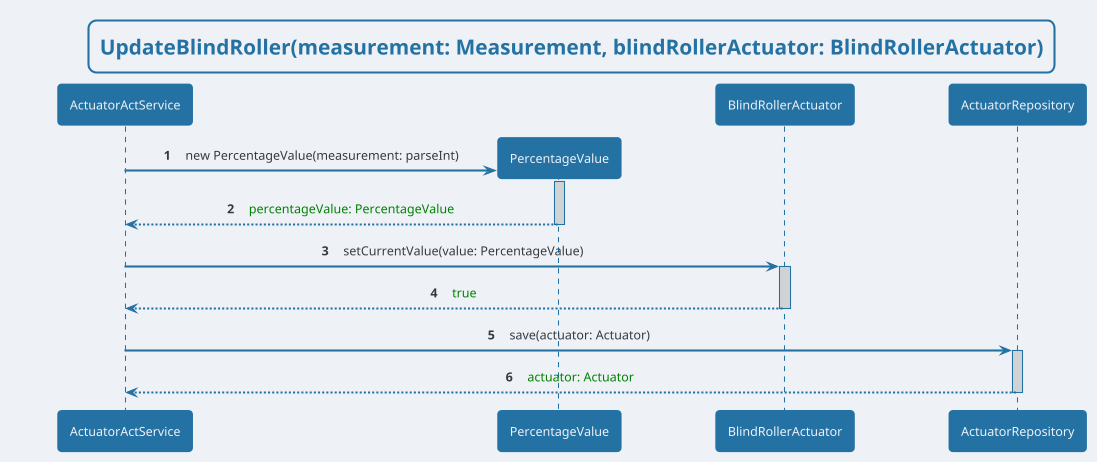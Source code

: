 @startuml
'https://plantuml.com/sequence-diagram
!theme cerulean-outline

skinparam backgroundColor #EEF2F7
skinparam titleBorderRoundCorner 15
skinparam titleBorderThickness 2
skinparam titleBorderColor #2471A3
skinparam titleFontColor #2471A3
skinparam sequenceArrowThickness 2
skinparam defaultTextAlignment center
skinparam sequenceParticipantBorderThickness 2
skinparam sequenceParticipantFontColor #EEF2F7
skinparam sequenceLifeLineBorderColor #2471A3
skinparam sequenceLifeLineBorderThickness 1.5
skinparam sequenceParticipantBackgroundColor #2471A3
skinparam sequenceParticipantBorderColor #2471A3
skinparam CollectionsBorderColor #000000
skinparam CollectionsBackgroundColor #2471A3
skinparam CollectionsFontColor #EEF2F7
skinparam ArrowColor #2471A3
skinparam ArrowThickness 2
skinparam sequenceLifeLineBackgroundColor #D0D3D4
autonumber

title UpdateBlindRoller(measurement: Measurement, blindRollerActuator: BlindRollerActuator)

ActuatorActService -> PercentageValue**: new PercentageValue(measurement: parseInt)
activate PercentageValue
PercentageValue --> ActuatorActService: <font color="green">percentageValue: PercentageValue </font>
deactivate PercentageValue

ActuatorActService -> BlindRollerActuator: setCurrentValue(value: PercentageValue)
activate BlindRollerActuator
BlindRollerActuator --> ActuatorActService: <font color="green">true </font>
deactivate BlindRollerActuator

ActuatorActService -> ActuatorRepository: save(actuator: Actuator)
activate ActuatorRepository
ActuatorRepository --> ActuatorActService: <font color="green">actuator: Actuator </font>
deactivate ActuatorRepository
@enduml